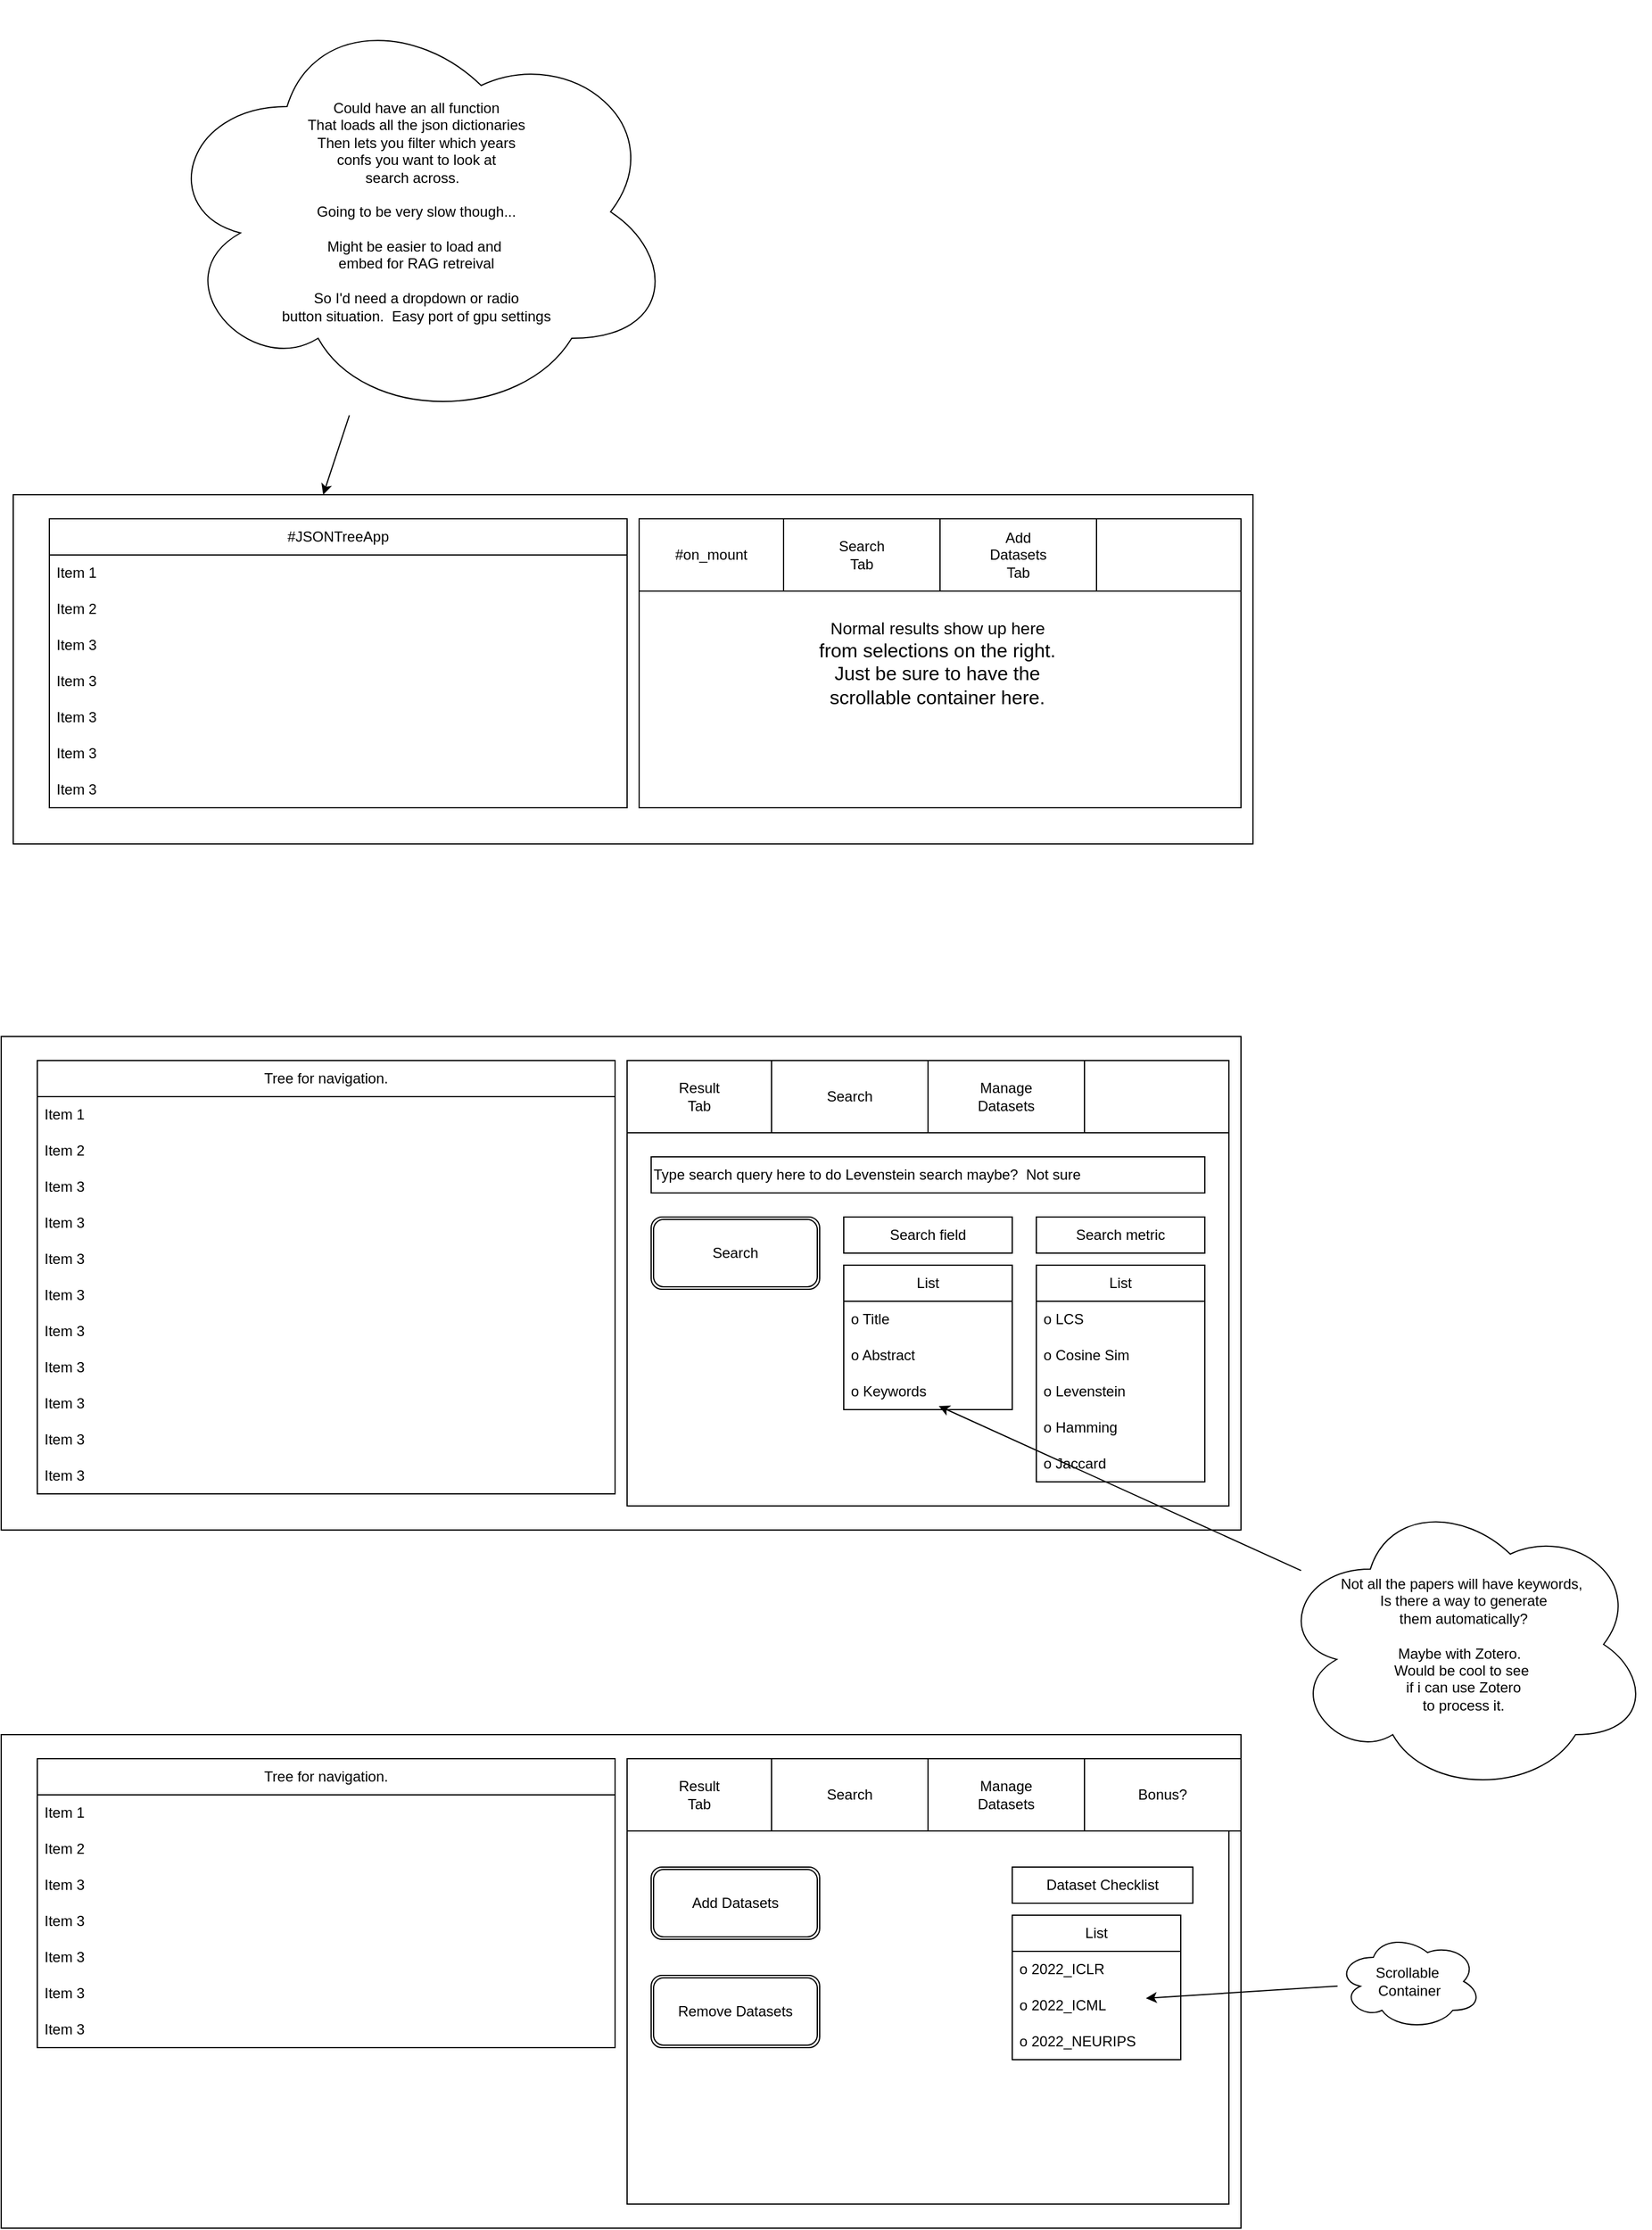 <mxfile>
    <diagram id="_SHoM_jc9M1xb17bczq4" name="Page-1">
        <mxGraphModel dx="1316" dy="1909" grid="1" gridSize="10" guides="1" tooltips="1" connect="1" arrows="1" fold="1" page="1" pageScale="1" pageWidth="850" pageHeight="1100" math="0" shadow="0">
            <root>
                <mxCell id="0"/>
                <mxCell id="1" parent="0"/>
                <mxCell id="2" value="" style="rounded=0;whiteSpace=wrap;html=1;" parent="1" vertex="1">
                    <mxGeometry y="160" width="1030" height="290" as="geometry"/>
                </mxCell>
                <mxCell id="3" value="#JSONTreeApp" style="swimlane;fontStyle=0;childLayout=stackLayout;horizontal=1;startSize=30;horizontalStack=0;resizeParent=1;resizeParentMax=0;resizeLast=0;collapsible=1;marginBottom=0;whiteSpace=wrap;html=1;" parent="1" vertex="1">
                    <mxGeometry x="30" y="180" width="480" height="240" as="geometry">
                        <mxRectangle x="170" y="285" width="140" height="30" as="alternateBounds"/>
                    </mxGeometry>
                </mxCell>
                <mxCell id="4" value="Item 1" style="text;strokeColor=none;fillColor=none;align=left;verticalAlign=middle;spacingLeft=4;spacingRight=4;overflow=hidden;points=[[0,0.5],[1,0.5]];portConstraint=eastwest;rotatable=0;whiteSpace=wrap;html=1;" parent="3" vertex="1">
                    <mxGeometry y="30" width="480" height="30" as="geometry"/>
                </mxCell>
                <mxCell id="5" value="Item 2" style="text;strokeColor=none;fillColor=none;align=left;verticalAlign=middle;spacingLeft=4;spacingRight=4;overflow=hidden;points=[[0,0.5],[1,0.5]];portConstraint=eastwest;rotatable=0;whiteSpace=wrap;html=1;" parent="3" vertex="1">
                    <mxGeometry y="60" width="480" height="30" as="geometry"/>
                </mxCell>
                <mxCell id="6" value="Item 3" style="text;strokeColor=none;fillColor=none;align=left;verticalAlign=middle;spacingLeft=4;spacingRight=4;overflow=hidden;points=[[0,0.5],[1,0.5]];portConstraint=eastwest;rotatable=0;whiteSpace=wrap;html=1;" parent="3" vertex="1">
                    <mxGeometry y="90" width="480" height="30" as="geometry"/>
                </mxCell>
                <mxCell id="22" value="Item 3" style="text;strokeColor=none;fillColor=none;align=left;verticalAlign=middle;spacingLeft=4;spacingRight=4;overflow=hidden;points=[[0,0.5],[1,0.5]];portConstraint=eastwest;rotatable=0;whiteSpace=wrap;html=1;" parent="3" vertex="1">
                    <mxGeometry y="120" width="480" height="30" as="geometry"/>
                </mxCell>
                <mxCell id="23" value="Item 3" style="text;strokeColor=none;fillColor=none;align=left;verticalAlign=middle;spacingLeft=4;spacingRight=4;overflow=hidden;points=[[0,0.5],[1,0.5]];portConstraint=eastwest;rotatable=0;whiteSpace=wrap;html=1;" parent="3" vertex="1">
                    <mxGeometry y="150" width="480" height="30" as="geometry"/>
                </mxCell>
                <mxCell id="24" value="Item 3" style="text;strokeColor=none;fillColor=none;align=left;verticalAlign=middle;spacingLeft=4;spacingRight=4;overflow=hidden;points=[[0,0.5],[1,0.5]];portConstraint=eastwest;rotatable=0;whiteSpace=wrap;html=1;" parent="3" vertex="1">
                    <mxGeometry y="180" width="480" height="30" as="geometry"/>
                </mxCell>
                <mxCell id="25" value="Item 3" style="text;strokeColor=none;fillColor=none;align=left;verticalAlign=middle;spacingLeft=4;spacingRight=4;overflow=hidden;points=[[0,0.5],[1,0.5]];portConstraint=eastwest;rotatable=0;whiteSpace=wrap;html=1;" parent="3" vertex="1">
                    <mxGeometry y="210" width="480" height="30" as="geometry"/>
                </mxCell>
                <mxCell id="26" value="&lt;font style=&quot;font-size: 14px;&quot;&gt;Normal results show up here&amp;nbsp;&lt;/font&gt;&lt;div&gt;&lt;font size=&quot;3&quot;&gt;from selections on the right.&amp;nbsp; &lt;br&gt;Just be sure to have the&amp;nbsp;&lt;br&gt;scrollable container here.&amp;nbsp;&lt;/font&gt;&lt;/div&gt;" style="rounded=0;whiteSpace=wrap;html=1;" parent="1" vertex="1">
                    <mxGeometry x="520" y="180" width="500" height="240" as="geometry"/>
                </mxCell>
                <mxCell id="28" value="" style="edgeStyle=none;html=1;entryX=0.25;entryY=0;entryDx=0;entryDy=0;" parent="1" source="27" target="2" edge="1">
                    <mxGeometry relative="1" as="geometry"/>
                </mxCell>
                <mxCell id="27" value="Could have an all function&lt;div&gt;That loads all the json dictionaries&lt;/div&gt;&lt;div&gt;Then lets you filter which years&lt;/div&gt;&lt;div&gt;confs you want to look at&lt;/div&gt;&lt;div&gt;search across.&amp;nbsp;&amp;nbsp;&lt;/div&gt;&lt;div&gt;&lt;br&gt;&lt;/div&gt;&lt;div&gt;Going to be very slow though...&lt;/div&gt;&lt;div&gt;&lt;br&gt;&lt;/div&gt;&lt;div&gt;Might be easier to load and&amp;nbsp;&lt;/div&gt;&lt;div&gt;embed for RAG retreival&lt;/div&gt;&lt;div&gt;&lt;br&gt;&lt;/div&gt;&lt;div&gt;So I&#39;d need a dropdown or radio&lt;/div&gt;&lt;div&gt;button situation.&amp;nbsp; Easy port of gpu settings&lt;/div&gt;" style="ellipse;shape=cloud;whiteSpace=wrap;html=1;" parent="1" vertex="1">
                    <mxGeometry x="120" y="-250" width="430" height="350" as="geometry"/>
                </mxCell>
                <mxCell id="47" value="#on_mount" style="rounded=0;whiteSpace=wrap;html=1;fillColor=light-dark(#FFFFFF,#990000);" parent="1" vertex="1">
                    <mxGeometry x="520" y="180" width="120" height="60" as="geometry"/>
                </mxCell>
                <mxCell id="49" value="Search&lt;br&gt;Tab" style="rounded=0;whiteSpace=wrap;html=1;" parent="1" vertex="1">
                    <mxGeometry x="640" y="180" width="130" height="60" as="geometry"/>
                </mxCell>
                <mxCell id="50" value="Add &lt;br&gt;Datasets&lt;br&gt;Tab" style="rounded=0;whiteSpace=wrap;html=1;" parent="1" vertex="1">
                    <mxGeometry x="770" y="180" width="130" height="60" as="geometry"/>
                </mxCell>
                <mxCell id="51" value="" style="rounded=0;whiteSpace=wrap;html=1;" parent="1" vertex="1">
                    <mxGeometry x="900" y="180" width="120" height="60" as="geometry"/>
                </mxCell>
                <mxCell id="53" value="" style="rounded=0;whiteSpace=wrap;html=1;" parent="1" vertex="1">
                    <mxGeometry x="-10" y="610" width="1030" height="410" as="geometry"/>
                </mxCell>
                <mxCell id="54" value="Tree for navigation." style="swimlane;fontStyle=0;childLayout=stackLayout;horizontal=1;startSize=30;horizontalStack=0;resizeParent=1;resizeParentMax=0;resizeLast=0;collapsible=1;marginBottom=0;whiteSpace=wrap;html=1;" parent="1" vertex="1">
                    <mxGeometry x="20" y="630" width="480" height="360" as="geometry"/>
                </mxCell>
                <mxCell id="55" value="Item 1" style="text;strokeColor=none;fillColor=none;align=left;verticalAlign=middle;spacingLeft=4;spacingRight=4;overflow=hidden;points=[[0,0.5],[1,0.5]];portConstraint=eastwest;rotatable=0;whiteSpace=wrap;html=1;" parent="54" vertex="1">
                    <mxGeometry y="30" width="480" height="30" as="geometry"/>
                </mxCell>
                <mxCell id="56" value="Item 2" style="text;strokeColor=none;fillColor=none;align=left;verticalAlign=middle;spacingLeft=4;spacingRight=4;overflow=hidden;points=[[0,0.5],[1,0.5]];portConstraint=eastwest;rotatable=0;whiteSpace=wrap;html=1;" parent="54" vertex="1">
                    <mxGeometry y="60" width="480" height="30" as="geometry"/>
                </mxCell>
                <mxCell id="57" value="Item 3" style="text;strokeColor=none;fillColor=none;align=left;verticalAlign=middle;spacingLeft=4;spacingRight=4;overflow=hidden;points=[[0,0.5],[1,0.5]];portConstraint=eastwest;rotatable=0;whiteSpace=wrap;html=1;" parent="54" vertex="1">
                    <mxGeometry y="90" width="480" height="30" as="geometry"/>
                </mxCell>
                <mxCell id="58" value="Item 3" style="text;strokeColor=none;fillColor=none;align=left;verticalAlign=middle;spacingLeft=4;spacingRight=4;overflow=hidden;points=[[0,0.5],[1,0.5]];portConstraint=eastwest;rotatable=0;whiteSpace=wrap;html=1;" parent="54" vertex="1">
                    <mxGeometry y="120" width="480" height="30" as="geometry"/>
                </mxCell>
                <mxCell id="59" value="Item 3" style="text;strokeColor=none;fillColor=none;align=left;verticalAlign=middle;spacingLeft=4;spacingRight=4;overflow=hidden;points=[[0,0.5],[1,0.5]];portConstraint=eastwest;rotatable=0;whiteSpace=wrap;html=1;" parent="54" vertex="1">
                    <mxGeometry y="150" width="480" height="30" as="geometry"/>
                </mxCell>
                <mxCell id="60" value="Item 3" style="text;strokeColor=none;fillColor=none;align=left;verticalAlign=middle;spacingLeft=4;spacingRight=4;overflow=hidden;points=[[0,0.5],[1,0.5]];portConstraint=eastwest;rotatable=0;whiteSpace=wrap;html=1;" parent="54" vertex="1">
                    <mxGeometry y="180" width="480" height="30" as="geometry"/>
                </mxCell>
                <mxCell id="114" value="Item 3" style="text;strokeColor=none;fillColor=none;align=left;verticalAlign=middle;spacingLeft=4;spacingRight=4;overflow=hidden;points=[[0,0.5],[1,0.5]];portConstraint=eastwest;rotatable=0;whiteSpace=wrap;html=1;" parent="54" vertex="1">
                    <mxGeometry y="210" width="480" height="30" as="geometry"/>
                </mxCell>
                <mxCell id="113" value="Item 3" style="text;strokeColor=none;fillColor=none;align=left;verticalAlign=middle;spacingLeft=4;spacingRight=4;overflow=hidden;points=[[0,0.5],[1,0.5]];portConstraint=eastwest;rotatable=0;whiteSpace=wrap;html=1;" parent="54" vertex="1">
                    <mxGeometry y="240" width="480" height="30" as="geometry"/>
                </mxCell>
                <mxCell id="115" value="Item 3" style="text;strokeColor=none;fillColor=none;align=left;verticalAlign=middle;spacingLeft=4;spacingRight=4;overflow=hidden;points=[[0,0.5],[1,0.5]];portConstraint=eastwest;rotatable=0;whiteSpace=wrap;html=1;" parent="54" vertex="1">
                    <mxGeometry y="270" width="480" height="30" as="geometry"/>
                </mxCell>
                <mxCell id="61" value="Item 3" style="text;strokeColor=none;fillColor=none;align=left;verticalAlign=middle;spacingLeft=4;spacingRight=4;overflow=hidden;points=[[0,0.5],[1,0.5]];portConstraint=eastwest;rotatable=0;whiteSpace=wrap;html=1;" parent="54" vertex="1">
                    <mxGeometry y="300" width="480" height="30" as="geometry"/>
                </mxCell>
                <mxCell id="111" value="Item 3" style="text;strokeColor=none;fillColor=none;align=left;verticalAlign=middle;spacingLeft=4;spacingRight=4;overflow=hidden;points=[[0,0.5],[1,0.5]];portConstraint=eastwest;rotatable=0;whiteSpace=wrap;html=1;" parent="54" vertex="1">
                    <mxGeometry y="330" width="480" height="30" as="geometry"/>
                </mxCell>
                <mxCell id="62" value="" style="rounded=0;whiteSpace=wrap;html=1;" parent="1" vertex="1">
                    <mxGeometry x="510" y="630" width="500" height="370" as="geometry"/>
                </mxCell>
                <mxCell id="64" value="Result&lt;br&gt;Tab" style="rounded=0;whiteSpace=wrap;html=1;fillColor=light-dark(#FFFFFF,#000000);" parent="1" vertex="1">
                    <mxGeometry x="510" y="630" width="120" height="60" as="geometry"/>
                </mxCell>
                <mxCell id="67" value="&lt;p&gt;&lt;b&gt;&lt;span style=&quot;color: rgb(255, 255, 255);&quot;&gt;Cosine&amp;nbsp;&lt;br&gt;&lt;/span&gt;&lt;/b&gt;&lt;b&gt;&lt;span style=&quot;color: rgb(255, 255, 255);&quot;&gt;similarity&lt;/span&gt;&lt;/b&gt;&lt;/p&gt;" style="rounded=0;whiteSpace=wrap;html=1;fillColor=light-dark(#FFFFFF,#000000);" parent="1" vertex="1">
                    <mxGeometry x="890" y="630" width="120" height="60" as="geometry"/>
                </mxCell>
                <mxCell id="68" value="Type search query here to do Levenstein search maybe?&amp;nbsp; Not sure" style="rounded=0;whiteSpace=wrap;html=1;align=left;" parent="1" vertex="1">
                    <mxGeometry x="530" y="710" width="460" height="30" as="geometry"/>
                </mxCell>
                <mxCell id="70" value="Search metric" style="rounded=0;whiteSpace=wrap;html=1;" parent="1" vertex="1">
                    <mxGeometry x="850" y="760" width="140" height="30" as="geometry"/>
                </mxCell>
                <mxCell id="71" value="List" style="swimlane;fontStyle=0;childLayout=stackLayout;horizontal=1;startSize=30;horizontalStack=0;resizeParent=1;resizeParentMax=0;resizeLast=0;collapsible=1;marginBottom=0;whiteSpace=wrap;html=1;" parent="1" vertex="1">
                    <mxGeometry x="850" y="800" width="140" height="180" as="geometry"/>
                </mxCell>
                <mxCell id="74" value="o LCS" style="text;strokeColor=none;fillColor=none;align=left;verticalAlign=middle;spacingLeft=4;spacingRight=4;overflow=hidden;points=[[0,0.5],[1,0.5]];portConstraint=eastwest;rotatable=0;whiteSpace=wrap;html=1;" parent="71" vertex="1">
                    <mxGeometry y="30" width="140" height="30" as="geometry"/>
                </mxCell>
                <mxCell id="73" value="o Cosine Sim" style="text;strokeColor=none;fillColor=none;align=left;verticalAlign=middle;spacingLeft=4;spacingRight=4;overflow=hidden;points=[[0,0.5],[1,0.5]];portConstraint=eastwest;rotatable=0;whiteSpace=wrap;html=1;" parent="71" vertex="1">
                    <mxGeometry y="60" width="140" height="30" as="geometry"/>
                </mxCell>
                <mxCell id="72" value="o Levenstein" style="text;strokeColor=none;fillColor=none;align=left;verticalAlign=middle;spacingLeft=4;spacingRight=4;overflow=hidden;points=[[0,0.5],[1,0.5]];portConstraint=eastwest;rotatable=0;whiteSpace=wrap;html=1;" parent="71" vertex="1">
                    <mxGeometry y="90" width="140" height="30" as="geometry"/>
                </mxCell>
                <mxCell id="109" value="o Hamming" style="text;strokeColor=none;fillColor=none;align=left;verticalAlign=middle;spacingLeft=4;spacingRight=4;overflow=hidden;points=[[0,0.5],[1,0.5]];portConstraint=eastwest;rotatable=0;whiteSpace=wrap;html=1;" parent="71" vertex="1">
                    <mxGeometry y="120" width="140" height="30" as="geometry"/>
                </mxCell>
                <mxCell id="110" value="o Jaccard" style="text;strokeColor=none;fillColor=none;align=left;verticalAlign=middle;spacingLeft=4;spacingRight=4;overflow=hidden;points=[[0,0.5],[1,0.5]];portConstraint=eastwest;rotatable=0;whiteSpace=wrap;html=1;" parent="71" vertex="1">
                    <mxGeometry y="150" width="140" height="30" as="geometry"/>
                </mxCell>
                <mxCell id="79" value="" style="rounded=0;whiteSpace=wrap;html=1;" parent="1" vertex="1">
                    <mxGeometry x="-10" y="1190" width="1030" height="410" as="geometry"/>
                </mxCell>
                <mxCell id="80" value="Tree for navigation." style="swimlane;fontStyle=0;childLayout=stackLayout;horizontal=1;startSize=30;horizontalStack=0;resizeParent=1;resizeParentMax=0;resizeLast=0;collapsible=1;marginBottom=0;whiteSpace=wrap;html=1;" parent="1" vertex="1">
                    <mxGeometry x="20" y="1210" width="480" height="240" as="geometry"/>
                </mxCell>
                <mxCell id="81" value="Item 1" style="text;strokeColor=none;fillColor=none;align=left;verticalAlign=middle;spacingLeft=4;spacingRight=4;overflow=hidden;points=[[0,0.5],[1,0.5]];portConstraint=eastwest;rotatable=0;whiteSpace=wrap;html=1;" parent="80" vertex="1">
                    <mxGeometry y="30" width="480" height="30" as="geometry"/>
                </mxCell>
                <mxCell id="82" value="Item 2" style="text;strokeColor=none;fillColor=none;align=left;verticalAlign=middle;spacingLeft=4;spacingRight=4;overflow=hidden;points=[[0,0.5],[1,0.5]];portConstraint=eastwest;rotatable=0;whiteSpace=wrap;html=1;" parent="80" vertex="1">
                    <mxGeometry y="60" width="480" height="30" as="geometry"/>
                </mxCell>
                <mxCell id="83" value="Item 3" style="text;strokeColor=none;fillColor=none;align=left;verticalAlign=middle;spacingLeft=4;spacingRight=4;overflow=hidden;points=[[0,0.5],[1,0.5]];portConstraint=eastwest;rotatable=0;whiteSpace=wrap;html=1;" parent="80" vertex="1">
                    <mxGeometry y="90" width="480" height="30" as="geometry"/>
                </mxCell>
                <mxCell id="84" value="Item 3" style="text;strokeColor=none;fillColor=none;align=left;verticalAlign=middle;spacingLeft=4;spacingRight=4;overflow=hidden;points=[[0,0.5],[1,0.5]];portConstraint=eastwest;rotatable=0;whiteSpace=wrap;html=1;" parent="80" vertex="1">
                    <mxGeometry y="120" width="480" height="30" as="geometry"/>
                </mxCell>
                <mxCell id="85" value="Item 3" style="text;strokeColor=none;fillColor=none;align=left;verticalAlign=middle;spacingLeft=4;spacingRight=4;overflow=hidden;points=[[0,0.5],[1,0.5]];portConstraint=eastwest;rotatable=0;whiteSpace=wrap;html=1;" parent="80" vertex="1">
                    <mxGeometry y="150" width="480" height="30" as="geometry"/>
                </mxCell>
                <mxCell id="86" value="Item 3" style="text;strokeColor=none;fillColor=none;align=left;verticalAlign=middle;spacingLeft=4;spacingRight=4;overflow=hidden;points=[[0,0.5],[1,0.5]];portConstraint=eastwest;rotatable=0;whiteSpace=wrap;html=1;" parent="80" vertex="1">
                    <mxGeometry y="180" width="480" height="30" as="geometry"/>
                </mxCell>
                <mxCell id="87" value="Item 3" style="text;strokeColor=none;fillColor=none;align=left;verticalAlign=middle;spacingLeft=4;spacingRight=4;overflow=hidden;points=[[0,0.5],[1,0.5]];portConstraint=eastwest;rotatable=0;whiteSpace=wrap;html=1;" parent="80" vertex="1">
                    <mxGeometry y="210" width="480" height="30" as="geometry"/>
                </mxCell>
                <mxCell id="88" value="" style="rounded=0;whiteSpace=wrap;html=1;" parent="1" vertex="1">
                    <mxGeometry x="510" y="1210" width="500" height="370" as="geometry"/>
                </mxCell>
                <mxCell id="89" value="Result&lt;br&gt;Tab" style="rounded=0;whiteSpace=wrap;html=1;fillColor=light-dark(#FFFFFF,#000000);" parent="1" vertex="1">
                    <mxGeometry x="510" y="1210" width="120" height="60" as="geometry"/>
                </mxCell>
                <mxCell id="90" value="Manage &lt;br&gt;Datasets" style="rounded=0;whiteSpace=wrap;html=1;fillColor=light-dark(#FFFFFF,#990000);" parent="1" vertex="1">
                    <mxGeometry x="760" y="1210" width="130" height="60" as="geometry"/>
                </mxCell>
                <mxCell id="91" value="Search" style="rounded=0;whiteSpace=wrap;html=1;" parent="1" vertex="1">
                    <mxGeometry x="630" y="1210" width="130" height="60" as="geometry"/>
                </mxCell>
                <mxCell id="94" value="Search" style="shape=ext;double=1;rounded=1;whiteSpace=wrap;html=1;" parent="1" vertex="1">
                    <mxGeometry x="530" y="760" width="140" height="60" as="geometry"/>
                </mxCell>
                <mxCell id="95" value="Dataset Checklist" style="rounded=0;whiteSpace=wrap;html=1;" parent="1" vertex="1">
                    <mxGeometry x="830" y="1300" width="150" height="30" as="geometry"/>
                </mxCell>
                <mxCell id="96" value="List" style="swimlane;fontStyle=0;childLayout=stackLayout;horizontal=1;startSize=30;horizontalStack=0;resizeParent=1;resizeParentMax=0;resizeLast=0;collapsible=1;marginBottom=0;whiteSpace=wrap;html=1;" parent="1" vertex="1">
                    <mxGeometry x="830" y="1340" width="140" height="120" as="geometry"/>
                </mxCell>
                <mxCell id="97" value="o 2022_ICLR" style="text;strokeColor=none;fillColor=none;align=left;verticalAlign=middle;spacingLeft=4;spacingRight=4;overflow=hidden;points=[[0,0.5],[1,0.5]];portConstraint=eastwest;rotatable=0;whiteSpace=wrap;html=1;" parent="96" vertex="1">
                    <mxGeometry y="30" width="140" height="30" as="geometry"/>
                </mxCell>
                <mxCell id="98" value="o 2022_ICML" style="text;strokeColor=none;fillColor=none;align=left;verticalAlign=middle;spacingLeft=4;spacingRight=4;overflow=hidden;points=[[0,0.5],[1,0.5]];portConstraint=eastwest;rotatable=0;whiteSpace=wrap;html=1;" parent="96" vertex="1">
                    <mxGeometry y="60" width="140" height="30" as="geometry"/>
                </mxCell>
                <mxCell id="99" value="o 2022_NEURIPS" style="text;strokeColor=none;fillColor=none;align=left;verticalAlign=middle;spacingLeft=4;spacingRight=4;overflow=hidden;points=[[0,0.5],[1,0.5]];portConstraint=eastwest;rotatable=0;whiteSpace=wrap;html=1;" parent="96" vertex="1">
                    <mxGeometry y="90" width="140" height="30" as="geometry"/>
                </mxCell>
                <mxCell id="100" value="Scrollable&amp;nbsp;&lt;div&gt;Container&lt;/div&gt;" style="ellipse;shape=cloud;whiteSpace=wrap;html=1;" parent="1" vertex="1">
                    <mxGeometry x="1100" y="1355" width="120" height="80" as="geometry"/>
                </mxCell>
                <mxCell id="101" style="edgeStyle=none;html=1;entryX=0.793;entryY=0.3;entryDx=0;entryDy=0;entryPerimeter=0;" parent="1" source="100" target="98" edge="1">
                    <mxGeometry relative="1" as="geometry"/>
                </mxCell>
                <mxCell id="102" value="Bonus?" style="rounded=0;whiteSpace=wrap;html=1;" parent="1" vertex="1">
                    <mxGeometry x="890" y="1210" width="130" height="60" as="geometry"/>
                </mxCell>
                <mxCell id="107" value="Add Datasets" style="shape=ext;double=1;rounded=1;whiteSpace=wrap;html=1;" parent="1" vertex="1">
                    <mxGeometry x="530" y="1300" width="140" height="60" as="geometry"/>
                </mxCell>
                <mxCell id="108" value="Remove Datasets" style="shape=ext;double=1;rounded=1;whiteSpace=wrap;html=1;" parent="1" vertex="1">
                    <mxGeometry x="530" y="1390" width="140" height="60" as="geometry"/>
                </mxCell>
                <mxCell id="116" value="Search field" style="rounded=0;whiteSpace=wrap;html=1;" parent="1" vertex="1">
                    <mxGeometry x="690" y="760" width="140" height="30" as="geometry"/>
                </mxCell>
                <mxCell id="117" value="List" style="swimlane;fontStyle=0;childLayout=stackLayout;horizontal=1;startSize=30;horizontalStack=0;resizeParent=1;resizeParentMax=0;resizeLast=0;collapsible=1;marginBottom=0;whiteSpace=wrap;html=1;" parent="1" vertex="1">
                    <mxGeometry x="690" y="800" width="140" height="120" as="geometry"/>
                </mxCell>
                <mxCell id="118" value="o Title" style="text;strokeColor=none;fillColor=none;align=left;verticalAlign=middle;spacingLeft=4;spacingRight=4;overflow=hidden;points=[[0,0.5],[1,0.5]];portConstraint=eastwest;rotatable=0;whiteSpace=wrap;html=1;" parent="117" vertex="1">
                    <mxGeometry y="30" width="140" height="30" as="geometry"/>
                </mxCell>
                <mxCell id="119" value="o Abstract" style="text;strokeColor=none;fillColor=none;align=left;verticalAlign=middle;spacingLeft=4;spacingRight=4;overflow=hidden;points=[[0,0.5],[1,0.5]];portConstraint=eastwest;rotatable=0;whiteSpace=wrap;html=1;" parent="117" vertex="1">
                    <mxGeometry y="60" width="140" height="30" as="geometry"/>
                </mxCell>
                <mxCell id="125" value="o Keywords" style="text;strokeColor=none;fillColor=none;align=left;verticalAlign=middle;spacingLeft=4;spacingRight=4;overflow=hidden;points=[[0,0.5],[1,0.5]];portConstraint=eastwest;rotatable=0;whiteSpace=wrap;html=1;" parent="117" vertex="1">
                    <mxGeometry y="90" width="140" height="30" as="geometry"/>
                </mxCell>
                <mxCell id="123" value="Search" style="rounded=0;whiteSpace=wrap;html=1;fillColor=light-dark(#FFFFFF,#990000);" parent="1" vertex="1">
                    <mxGeometry x="630" y="630" width="130" height="60" as="geometry"/>
                </mxCell>
                <mxCell id="124" value="Manage&lt;div&gt;Datasets&lt;/div&gt;" style="rounded=0;whiteSpace=wrap;html=1;" parent="1" vertex="1">
                    <mxGeometry x="760" y="630" width="130" height="60" as="geometry"/>
                </mxCell>
                <mxCell id="126" value="Not all the papers will have keywords,&amp;nbsp;&lt;div&gt;Is there a way to generate &lt;br&gt;them automatically?&lt;/div&gt;&lt;div&gt;&lt;br&gt;&lt;/div&gt;&lt;div&gt;Maybe with Zotero.&amp;nbsp;&amp;nbsp;&lt;/div&gt;&lt;div&gt;Would be cool to see&amp;nbsp;&lt;/div&gt;&lt;div&gt;if i can use Zotero &lt;br&gt;to process it.&lt;/div&gt;" style="ellipse;shape=cloud;whiteSpace=wrap;html=1;" parent="1" vertex="1">
                    <mxGeometry x="1050" y="990" width="310" height="250" as="geometry"/>
                </mxCell>
                <mxCell id="127" style="edgeStyle=none;html=1;entryX=0.564;entryY=0.9;entryDx=0;entryDy=0;entryPerimeter=0;" parent="1" source="126" target="125" edge="1">
                    <mxGeometry relative="1" as="geometry"/>
                </mxCell>
            </root>
        </mxGraphModel>
    </diagram>
</mxfile>